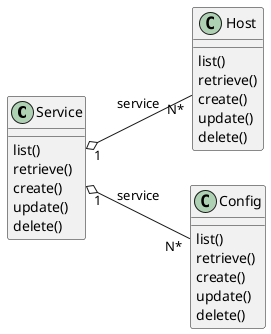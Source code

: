 ' AUTOGENERATED
@startuml
left to right direction
class .Service{
list()
retrieve()
create()
update()
delete()
}

class .Host{
list()
retrieve()
create()
update()
delete()
}

class .Config{
list()
retrieve()
create()
update()
delete()
}

.Service "1"  o--  "N*" .Host: service  
.Service "1"  o--  "N*" .Config: service  

@enduml
